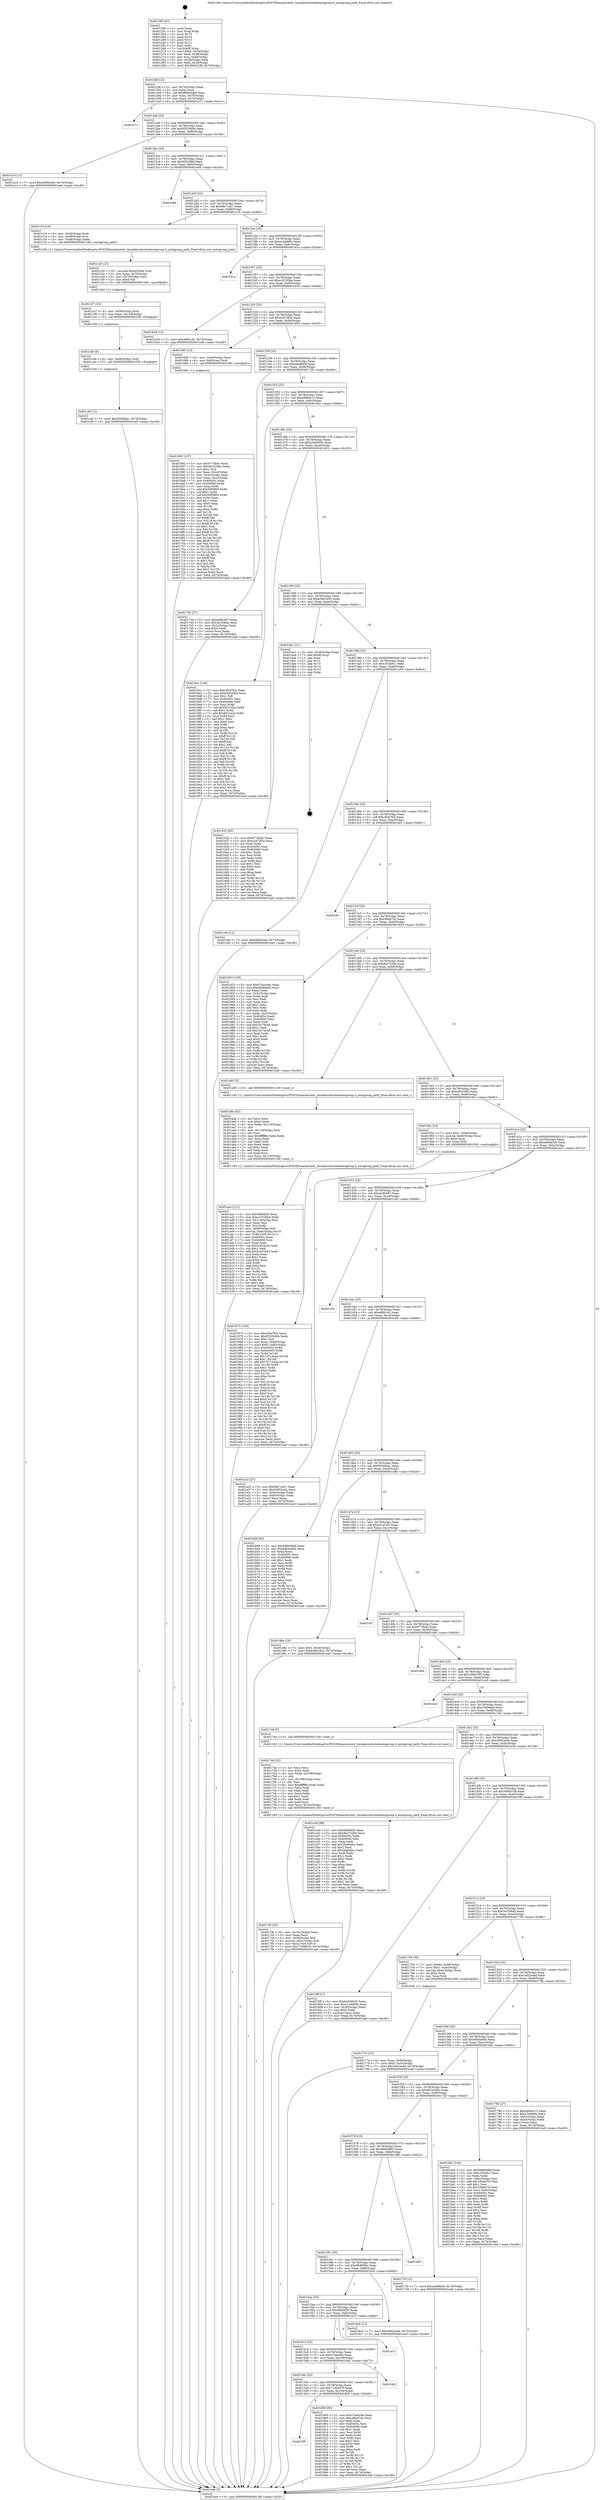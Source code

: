 digraph "0x401260" {
  label = "0x401260 (/mnt/c/Users/mathe/Desktop/tcc/POCII/binaries/extr_linuxkernelschedautogroup.h_autogroup_path_Final-ollvm.out::main(0))"
  labelloc = "t"
  node[shape=record]

  Entry [label="",width=0.3,height=0.3,shape=circle,fillcolor=black,style=filled]
  "0x40128f" [label="{
     0x40128f [23]\l
     | [instrs]\l
     &nbsp;&nbsp;0x40128f \<+3\>: mov -0x74(%rbp),%eax\l
     &nbsp;&nbsp;0x401292 \<+2\>: mov %eax,%ecx\l
     &nbsp;&nbsp;0x401294 \<+6\>: sub $0x89800db6,%ecx\l
     &nbsp;&nbsp;0x40129a \<+3\>: mov %eax,-0x78(%rbp)\l
     &nbsp;&nbsp;0x40129d \<+3\>: mov %ecx,-0x7c(%rbp)\l
     &nbsp;&nbsp;0x4012a0 \<+6\>: je 0000000000401e7c \<main+0xc1c\>\l
  }"]
  "0x401e7c" [label="{
     0x401e7c\l
  }", style=dashed]
  "0x4012a6" [label="{
     0x4012a6 [22]\l
     | [instrs]\l
     &nbsp;&nbsp;0x4012a6 \<+5\>: jmp 00000000004012ab \<main+0x4b\>\l
     &nbsp;&nbsp;0x4012ab \<+3\>: mov -0x78(%rbp),%eax\l
     &nbsp;&nbsp;0x4012ae \<+5\>: sub $0x93520d94,%eax\l
     &nbsp;&nbsp;0x4012b3 \<+3\>: mov %eax,-0x80(%rbp)\l
     &nbsp;&nbsp;0x4012b6 \<+6\>: je 0000000000401a16 \<main+0x7b6\>\l
  }"]
  Exit [label="",width=0.3,height=0.3,shape=circle,fillcolor=black,style=filled,peripheries=2]
  "0x401a16" [label="{
     0x401a16 [12]\l
     | [instrs]\l
     &nbsp;&nbsp;0x401a16 \<+7\>: movl $0xe60bb3e0,-0x74(%rbp)\l
     &nbsp;&nbsp;0x401a1d \<+5\>: jmp 0000000000401ea9 \<main+0xc49\>\l
  }"]
  "0x4012bc" [label="{
     0x4012bc [25]\l
     | [instrs]\l
     &nbsp;&nbsp;0x4012bc \<+5\>: jmp 00000000004012c1 \<main+0x61\>\l
     &nbsp;&nbsp;0x4012c1 \<+3\>: mov -0x78(%rbp),%eax\l
     &nbsp;&nbsp;0x4012c4 \<+5\>: sub $0x95fc28bf,%eax\l
     &nbsp;&nbsp;0x4012c9 \<+6\>: mov %eax,-0x84(%rbp)\l
     &nbsp;&nbsp;0x4012cf \<+6\>: je 0000000000401e9d \<main+0xc3d\>\l
  }"]
  "0x401c4f" [label="{
     0x401c4f [12]\l
     | [instrs]\l
     &nbsp;&nbsp;0x401c4f \<+7\>: movl $0xf3049bac,-0x74(%rbp)\l
     &nbsp;&nbsp;0x401c56 \<+5\>: jmp 0000000000401ea9 \<main+0xc49\>\l
  }"]
  "0x401e9d" [label="{
     0x401e9d\l
  }", style=dashed]
  "0x4012d5" [label="{
     0x4012d5 [25]\l
     | [instrs]\l
     &nbsp;&nbsp;0x4012d5 \<+5\>: jmp 00000000004012da \<main+0x7a\>\l
     &nbsp;&nbsp;0x4012da \<+3\>: mov -0x78(%rbp),%eax\l
     &nbsp;&nbsp;0x4012dd \<+5\>: sub $0x9fe71eb7,%eax\l
     &nbsp;&nbsp;0x4012e2 \<+6\>: mov %eax,-0x88(%rbp)\l
     &nbsp;&nbsp;0x4012e8 \<+6\>: je 0000000000401c10 \<main+0x9b0\>\l
  }"]
  "0x401c46" [label="{
     0x401c46 [9]\l
     | [instrs]\l
     &nbsp;&nbsp;0x401c46 \<+4\>: mov -0x68(%rbp),%rdi\l
     &nbsp;&nbsp;0x401c4a \<+5\>: call 0000000000401030 \<free@plt\>\l
     | [calls]\l
     &nbsp;&nbsp;0x401030 \{1\} (unknown)\l
  }"]
  "0x401c10" [label="{
     0x401c10 [16]\l
     | [instrs]\l
     &nbsp;&nbsp;0x401c10 \<+4\>: mov -0x58(%rbp),%rdi\l
     &nbsp;&nbsp;0x401c14 \<+4\>: mov -0x68(%rbp),%rsi\l
     &nbsp;&nbsp;0x401c18 \<+3\>: mov -0x48(%rbp),%edx\l
     &nbsp;&nbsp;0x401c1b \<+5\>: call 0000000000401240 \<autogroup_path\>\l
     | [calls]\l
     &nbsp;&nbsp;0x401240 \{1\} (/mnt/c/Users/mathe/Desktop/tcc/POCII/binaries/extr_linuxkernelschedautogroup.h_autogroup_path_Final-ollvm.out::autogroup_path)\l
  }"]
  "0x4012ee" [label="{
     0x4012ee [25]\l
     | [instrs]\l
     &nbsp;&nbsp;0x4012ee \<+5\>: jmp 00000000004012f3 \<main+0x93\>\l
     &nbsp;&nbsp;0x4012f3 \<+3\>: mov -0x78(%rbp),%eax\l
     &nbsp;&nbsp;0x4012f6 \<+5\>: sub $0xa1add69c,%eax\l
     &nbsp;&nbsp;0x4012fb \<+6\>: mov %eax,-0x8c(%rbp)\l
     &nbsp;&nbsp;0x401301 \<+6\>: je 000000000040161a \<main+0x3ba\>\l
  }"]
  "0x401c37" [label="{
     0x401c37 [15]\l
     | [instrs]\l
     &nbsp;&nbsp;0x401c37 \<+4\>: mov -0x58(%rbp),%rdi\l
     &nbsp;&nbsp;0x401c3b \<+6\>: mov %eax,-0x118(%rbp)\l
     &nbsp;&nbsp;0x401c41 \<+5\>: call 0000000000401030 \<free@plt\>\l
     | [calls]\l
     &nbsp;&nbsp;0x401030 \{1\} (unknown)\l
  }"]
  "0x40161a" [label="{
     0x40161a\l
  }", style=dashed]
  "0x401307" [label="{
     0x401307 [25]\l
     | [instrs]\l
     &nbsp;&nbsp;0x401307 \<+5\>: jmp 000000000040130c \<main+0xac\>\l
     &nbsp;&nbsp;0x40130c \<+3\>: mov -0x78(%rbp),%eax\l
     &nbsp;&nbsp;0x40130f \<+5\>: sub $0xa1d7d5be,%eax\l
     &nbsp;&nbsp;0x401314 \<+6\>: mov %eax,-0x90(%rbp)\l
     &nbsp;&nbsp;0x40131a \<+6\>: je 0000000000401b3d \<main+0x8dd\>\l
  }"]
  "0x401c20" [label="{
     0x401c20 [23]\l
     | [instrs]\l
     &nbsp;&nbsp;0x401c20 \<+10\>: movabs $0x4020b6,%rdi\l
     &nbsp;&nbsp;0x401c2a \<+3\>: mov %eax,-0x70(%rbp)\l
     &nbsp;&nbsp;0x401c2d \<+3\>: mov -0x70(%rbp),%esi\l
     &nbsp;&nbsp;0x401c30 \<+2\>: mov $0x0,%al\l
     &nbsp;&nbsp;0x401c32 \<+5\>: call 0000000000401040 \<printf@plt\>\l
     | [calls]\l
     &nbsp;&nbsp;0x401040 \{1\} (unknown)\l
  }"]
  "0x401b3d" [label="{
     0x401b3d [12]\l
     | [instrs]\l
     &nbsp;&nbsp;0x401b3d \<+7\>: movl $0xef681cfc,-0x74(%rbp)\l
     &nbsp;&nbsp;0x401b44 \<+5\>: jmp 0000000000401ea9 \<main+0xc49\>\l
  }"]
  "0x401320" [label="{
     0x401320 [25]\l
     | [instrs]\l
     &nbsp;&nbsp;0x401320 \<+5\>: jmp 0000000000401325 \<main+0xc5\>\l
     &nbsp;&nbsp;0x401325 \<+3\>: mov -0x78(%rbp),%eax\l
     &nbsp;&nbsp;0x401328 \<+5\>: sub $0xa2d73f3a,%eax\l
     &nbsp;&nbsp;0x40132d \<+6\>: mov %eax,-0x94(%rbp)\l
     &nbsp;&nbsp;0x401333 \<+6\>: je 0000000000401685 \<main+0x425\>\l
  }"]
  "0x401ace" [label="{
     0x401ace [111]\l
     | [instrs]\l
     &nbsp;&nbsp;0x401ace \<+5\>: mov $0x56fd4f20,%ecx\l
     &nbsp;&nbsp;0x401ad3 \<+5\>: mov $0xa1d7d5be,%edx\l
     &nbsp;&nbsp;0x401ad8 \<+6\>: mov -0x114(%rbp),%esi\l
     &nbsp;&nbsp;0x401ade \<+3\>: imul %eax,%esi\l
     &nbsp;&nbsp;0x401ae1 \<+3\>: mov %sil,%r8b\l
     &nbsp;&nbsp;0x401ae4 \<+4\>: mov -0x68(%rbp),%r9\l
     &nbsp;&nbsp;0x401ae8 \<+4\>: movslq -0x6c(%rbp),%r10\l
     &nbsp;&nbsp;0x401aec \<+4\>: mov %r8b,(%r9,%r10,1)\l
     &nbsp;&nbsp;0x401af0 \<+7\>: mov 0x40405c,%eax\l
     &nbsp;&nbsp;0x401af7 \<+7\>: mov 0x404060,%esi\l
     &nbsp;&nbsp;0x401afe \<+2\>: mov %eax,%edi\l
     &nbsp;&nbsp;0x401b00 \<+6\>: sub $0x5c453e54,%edi\l
     &nbsp;&nbsp;0x401b06 \<+3\>: sub $0x1,%edi\l
     &nbsp;&nbsp;0x401b09 \<+6\>: add $0x5c453e54,%edi\l
     &nbsp;&nbsp;0x401b0f \<+3\>: imul %edi,%eax\l
     &nbsp;&nbsp;0x401b12 \<+3\>: and $0x1,%eax\l
     &nbsp;&nbsp;0x401b15 \<+3\>: cmp $0x0,%eax\l
     &nbsp;&nbsp;0x401b18 \<+4\>: sete %r8b\l
     &nbsp;&nbsp;0x401b1c \<+3\>: cmp $0xa,%esi\l
     &nbsp;&nbsp;0x401b1f \<+4\>: setl %r11b\l
     &nbsp;&nbsp;0x401b23 \<+3\>: mov %r8b,%bl\l
     &nbsp;&nbsp;0x401b26 \<+3\>: and %r11b,%bl\l
     &nbsp;&nbsp;0x401b29 \<+3\>: xor %r11b,%r8b\l
     &nbsp;&nbsp;0x401b2c \<+3\>: or %r8b,%bl\l
     &nbsp;&nbsp;0x401b2f \<+3\>: test $0x1,%bl\l
     &nbsp;&nbsp;0x401b32 \<+3\>: cmovne %edx,%ecx\l
     &nbsp;&nbsp;0x401b35 \<+3\>: mov %ecx,-0x74(%rbp)\l
     &nbsp;&nbsp;0x401b38 \<+5\>: jmp 0000000000401ea9 \<main+0xc49\>\l
  }"]
  "0x401685" [label="{
     0x401685 [13]\l
     | [instrs]\l
     &nbsp;&nbsp;0x401685 \<+4\>: mov -0x40(%rbp),%rax\l
     &nbsp;&nbsp;0x401689 \<+4\>: mov 0x8(%rax),%rdi\l
     &nbsp;&nbsp;0x40168d \<+5\>: call 0000000000401060 \<atoi@plt\>\l
     | [calls]\l
     &nbsp;&nbsp;0x401060 \{1\} (unknown)\l
  }"]
  "0x401339" [label="{
     0x401339 [25]\l
     | [instrs]\l
     &nbsp;&nbsp;0x401339 \<+5\>: jmp 000000000040133e \<main+0xde\>\l
     &nbsp;&nbsp;0x40133e \<+3\>: mov -0x78(%rbp),%eax\l
     &nbsp;&nbsp;0x401341 \<+5\>: sub $0xa4e96b0f,%eax\l
     &nbsp;&nbsp;0x401346 \<+6\>: mov %eax,-0x98(%rbp)\l
     &nbsp;&nbsp;0x40134c \<+6\>: je 000000000040173b \<main+0x4db\>\l
  }"]
  "0x401a9a" [label="{
     0x401a9a [52]\l
     | [instrs]\l
     &nbsp;&nbsp;0x401a9a \<+2\>: xor %ecx,%ecx\l
     &nbsp;&nbsp;0x401a9c \<+5\>: mov $0x2,%edx\l
     &nbsp;&nbsp;0x401aa1 \<+6\>: mov %edx,-0x110(%rbp)\l
     &nbsp;&nbsp;0x401aa7 \<+1\>: cltd\l
     &nbsp;&nbsp;0x401aa8 \<+6\>: mov -0x110(%rbp),%esi\l
     &nbsp;&nbsp;0x401aae \<+2\>: idiv %esi\l
     &nbsp;&nbsp;0x401ab0 \<+6\>: imul $0xfffffffe,%edx,%edx\l
     &nbsp;&nbsp;0x401ab6 \<+2\>: mov %ecx,%edi\l
     &nbsp;&nbsp;0x401ab8 \<+2\>: sub %edx,%edi\l
     &nbsp;&nbsp;0x401aba \<+2\>: mov %ecx,%edx\l
     &nbsp;&nbsp;0x401abc \<+3\>: sub $0x1,%edx\l
     &nbsp;&nbsp;0x401abf \<+2\>: add %edx,%edi\l
     &nbsp;&nbsp;0x401ac1 \<+2\>: sub %edi,%ecx\l
     &nbsp;&nbsp;0x401ac3 \<+6\>: mov %ecx,-0x114(%rbp)\l
     &nbsp;&nbsp;0x401ac9 \<+5\>: call 0000000000401160 \<next_i\>\l
     | [calls]\l
     &nbsp;&nbsp;0x401160 \{1\} (/mnt/c/Users/mathe/Desktop/tcc/POCII/binaries/extr_linuxkernelschedautogroup.h_autogroup_path_Final-ollvm.out::next_i)\l
  }"]
  "0x40173b" [label="{
     0x40173b [27]\l
     | [instrs]\l
     &nbsp;&nbsp;0x40173b \<+5\>: mov $0xebdfc687,%eax\l
     &nbsp;&nbsp;0x401740 \<+5\>: mov $0x3e1f38ab,%ecx\l
     &nbsp;&nbsp;0x401745 \<+3\>: mov -0x2c(%rbp),%edx\l
     &nbsp;&nbsp;0x401748 \<+3\>: cmp $0x0,%edx\l
     &nbsp;&nbsp;0x40174b \<+3\>: cmove %ecx,%eax\l
     &nbsp;&nbsp;0x40174e \<+3\>: mov %eax,-0x74(%rbp)\l
     &nbsp;&nbsp;0x401751 \<+5\>: jmp 0000000000401ea9 \<main+0xc49\>\l
  }"]
  "0x401352" [label="{
     0x401352 [25]\l
     | [instrs]\l
     &nbsp;&nbsp;0x401352 \<+5\>: jmp 0000000000401357 \<main+0xf7\>\l
     &nbsp;&nbsp;0x401357 \<+3\>: mov -0x78(%rbp),%eax\l
     &nbsp;&nbsp;0x40135a \<+5\>: sub $0xad9bdc13,%eax\l
     &nbsp;&nbsp;0x40135f \<+6\>: mov %eax,-0x9c(%rbp)\l
     &nbsp;&nbsp;0x401365 \<+6\>: je 00000000004018cc \<main+0x66c\>\l
  }"]
  "0x401973" [label="{
     0x401973 [163]\l
     | [instrs]\l
     &nbsp;&nbsp;0x401973 \<+5\>: mov $0xc85e7fc4,%ecx\l
     &nbsp;&nbsp;0x401978 \<+5\>: mov $0x93520d94,%edx\l
     &nbsp;&nbsp;0x40197d \<+3\>: mov $0x1,%sil\l
     &nbsp;&nbsp;0x401980 \<+4\>: mov %rax,-0x68(%rbp)\l
     &nbsp;&nbsp;0x401984 \<+7\>: movl $0x0,-0x6c(%rbp)\l
     &nbsp;&nbsp;0x40198b \<+8\>: mov 0x40405c,%r8d\l
     &nbsp;&nbsp;0x401993 \<+8\>: mov 0x404060,%r9d\l
     &nbsp;&nbsp;0x40199b \<+3\>: mov %r8d,%r10d\l
     &nbsp;&nbsp;0x40199e \<+7\>: sub $0x7d714a4a,%r10d\l
     &nbsp;&nbsp;0x4019a5 \<+4\>: sub $0x1,%r10d\l
     &nbsp;&nbsp;0x4019a9 \<+7\>: add $0x7d714a4a,%r10d\l
     &nbsp;&nbsp;0x4019b0 \<+4\>: imul %r10d,%r8d\l
     &nbsp;&nbsp;0x4019b4 \<+4\>: and $0x1,%r8d\l
     &nbsp;&nbsp;0x4019b8 \<+4\>: cmp $0x0,%r8d\l
     &nbsp;&nbsp;0x4019bc \<+4\>: sete %r11b\l
     &nbsp;&nbsp;0x4019c0 \<+4\>: cmp $0xa,%r9d\l
     &nbsp;&nbsp;0x4019c4 \<+3\>: setl %bl\l
     &nbsp;&nbsp;0x4019c7 \<+3\>: mov %r11b,%r14b\l
     &nbsp;&nbsp;0x4019ca \<+4\>: xor $0xff,%r14b\l
     &nbsp;&nbsp;0x4019ce \<+3\>: mov %bl,%r15b\l
     &nbsp;&nbsp;0x4019d1 \<+4\>: xor $0xff,%r15b\l
     &nbsp;&nbsp;0x4019d5 \<+4\>: xor $0x0,%sil\l
     &nbsp;&nbsp;0x4019d9 \<+3\>: mov %r14b,%r12b\l
     &nbsp;&nbsp;0x4019dc \<+4\>: and $0x0,%r12b\l
     &nbsp;&nbsp;0x4019e0 \<+3\>: and %sil,%r11b\l
     &nbsp;&nbsp;0x4019e3 \<+3\>: mov %r15b,%r13b\l
     &nbsp;&nbsp;0x4019e6 \<+4\>: and $0x0,%r13b\l
     &nbsp;&nbsp;0x4019ea \<+3\>: and %sil,%bl\l
     &nbsp;&nbsp;0x4019ed \<+3\>: or %r11b,%r12b\l
     &nbsp;&nbsp;0x4019f0 \<+3\>: or %bl,%r13b\l
     &nbsp;&nbsp;0x4019f3 \<+3\>: xor %r13b,%r12b\l
     &nbsp;&nbsp;0x4019f6 \<+3\>: or %r15b,%r14b\l
     &nbsp;&nbsp;0x4019f9 \<+4\>: xor $0xff,%r14b\l
     &nbsp;&nbsp;0x4019fd \<+4\>: or $0x0,%sil\l
     &nbsp;&nbsp;0x401a01 \<+3\>: and %sil,%r14b\l
     &nbsp;&nbsp;0x401a04 \<+3\>: or %r14b,%r12b\l
     &nbsp;&nbsp;0x401a07 \<+4\>: test $0x1,%r12b\l
     &nbsp;&nbsp;0x401a0b \<+3\>: cmovne %edx,%ecx\l
     &nbsp;&nbsp;0x401a0e \<+3\>: mov %ecx,-0x74(%rbp)\l
     &nbsp;&nbsp;0x401a11 \<+5\>: jmp 0000000000401ea9 \<main+0xc49\>\l
  }"]
  "0x4018cc" [label="{
     0x4018cc [144]\l
     | [instrs]\l
     &nbsp;&nbsp;0x4018cc \<+5\>: mov $0xc85e7fc4,%eax\l
     &nbsp;&nbsp;0x4018d1 \<+5\>: mov $0xe401f3b0,%ecx\l
     &nbsp;&nbsp;0x4018d6 \<+2\>: mov $0x1,%dl\l
     &nbsp;&nbsp;0x4018d8 \<+7\>: mov 0x40405c,%esi\l
     &nbsp;&nbsp;0x4018df \<+7\>: mov 0x404060,%edi\l
     &nbsp;&nbsp;0x4018e6 \<+3\>: mov %esi,%r8d\l
     &nbsp;&nbsp;0x4018e9 \<+7\>: sub $0x9521d2a,%r8d\l
     &nbsp;&nbsp;0x4018f0 \<+4\>: sub $0x1,%r8d\l
     &nbsp;&nbsp;0x4018f4 \<+7\>: add $0x9521d2a,%r8d\l
     &nbsp;&nbsp;0x4018fb \<+4\>: imul %r8d,%esi\l
     &nbsp;&nbsp;0x4018ff \<+3\>: and $0x1,%esi\l
     &nbsp;&nbsp;0x401902 \<+3\>: cmp $0x0,%esi\l
     &nbsp;&nbsp;0x401905 \<+4\>: sete %r9b\l
     &nbsp;&nbsp;0x401909 \<+3\>: cmp $0xa,%edi\l
     &nbsp;&nbsp;0x40190c \<+4\>: setl %r10b\l
     &nbsp;&nbsp;0x401910 \<+3\>: mov %r9b,%r11b\l
     &nbsp;&nbsp;0x401913 \<+4\>: xor $0xff,%r11b\l
     &nbsp;&nbsp;0x401917 \<+3\>: mov %r10b,%bl\l
     &nbsp;&nbsp;0x40191a \<+3\>: xor $0xff,%bl\l
     &nbsp;&nbsp;0x40191d \<+3\>: xor $0x1,%dl\l
     &nbsp;&nbsp;0x401920 \<+3\>: mov %r11b,%r14b\l
     &nbsp;&nbsp;0x401923 \<+4\>: and $0xff,%r14b\l
     &nbsp;&nbsp;0x401927 \<+3\>: and %dl,%r9b\l
     &nbsp;&nbsp;0x40192a \<+3\>: mov %bl,%r15b\l
     &nbsp;&nbsp;0x40192d \<+4\>: and $0xff,%r15b\l
     &nbsp;&nbsp;0x401931 \<+3\>: and %dl,%r10b\l
     &nbsp;&nbsp;0x401934 \<+3\>: or %r9b,%r14b\l
     &nbsp;&nbsp;0x401937 \<+3\>: or %r10b,%r15b\l
     &nbsp;&nbsp;0x40193a \<+3\>: xor %r15b,%r14b\l
     &nbsp;&nbsp;0x40193d \<+3\>: or %bl,%r11b\l
     &nbsp;&nbsp;0x401940 \<+4\>: xor $0xff,%r11b\l
     &nbsp;&nbsp;0x401944 \<+3\>: or $0x1,%dl\l
     &nbsp;&nbsp;0x401947 \<+3\>: and %dl,%r11b\l
     &nbsp;&nbsp;0x40194a \<+3\>: or %r11b,%r14b\l
     &nbsp;&nbsp;0x40194d \<+4\>: test $0x1,%r14b\l
     &nbsp;&nbsp;0x401951 \<+3\>: cmovne %ecx,%eax\l
     &nbsp;&nbsp;0x401954 \<+3\>: mov %eax,-0x74(%rbp)\l
     &nbsp;&nbsp;0x401957 \<+5\>: jmp 0000000000401ea9 \<main+0xc49\>\l
  }"]
  "0x40136b" [label="{
     0x40136b [25]\l
     | [instrs]\l
     &nbsp;&nbsp;0x40136b \<+5\>: jmp 0000000000401370 \<main+0x110\>\l
     &nbsp;&nbsp;0x401370 \<+3\>: mov -0x78(%rbp),%eax\l
     &nbsp;&nbsp;0x401373 \<+5\>: sub $0xb2dd0030,%eax\l
     &nbsp;&nbsp;0x401378 \<+6\>: mov %eax,-0xa0(%rbp)\l
     &nbsp;&nbsp;0x40137e \<+6\>: je 0000000000401632 \<main+0x3d2\>\l
  }"]
  "0x4015f5" [label="{
     0x4015f5\l
  }", style=dashed]
  "0x401632" [label="{
     0x401632 [83]\l
     | [instrs]\l
     &nbsp;&nbsp;0x401632 \<+5\>: mov $0x977db4c,%eax\l
     &nbsp;&nbsp;0x401637 \<+5\>: mov $0xa2d73f3a,%ecx\l
     &nbsp;&nbsp;0x40163c \<+2\>: xor %edx,%edx\l
     &nbsp;&nbsp;0x40163e \<+7\>: mov 0x40405c,%esi\l
     &nbsp;&nbsp;0x401645 \<+7\>: mov 0x404060,%edi\l
     &nbsp;&nbsp;0x40164c \<+3\>: sub $0x1,%edx\l
     &nbsp;&nbsp;0x40164f \<+3\>: mov %esi,%r8d\l
     &nbsp;&nbsp;0x401652 \<+3\>: add %edx,%r8d\l
     &nbsp;&nbsp;0x401655 \<+4\>: imul %r8d,%esi\l
     &nbsp;&nbsp;0x401659 \<+3\>: and $0x1,%esi\l
     &nbsp;&nbsp;0x40165c \<+3\>: cmp $0x0,%esi\l
     &nbsp;&nbsp;0x40165f \<+4\>: sete %r9b\l
     &nbsp;&nbsp;0x401663 \<+3\>: cmp $0xa,%edi\l
     &nbsp;&nbsp;0x401666 \<+4\>: setl %r10b\l
     &nbsp;&nbsp;0x40166a \<+3\>: mov %r9b,%r11b\l
     &nbsp;&nbsp;0x40166d \<+3\>: and %r10b,%r11b\l
     &nbsp;&nbsp;0x401670 \<+3\>: xor %r10b,%r9b\l
     &nbsp;&nbsp;0x401673 \<+3\>: or %r9b,%r11b\l
     &nbsp;&nbsp;0x401676 \<+4\>: test $0x1,%r11b\l
     &nbsp;&nbsp;0x40167a \<+3\>: cmovne %ecx,%eax\l
     &nbsp;&nbsp;0x40167d \<+3\>: mov %eax,-0x74(%rbp)\l
     &nbsp;&nbsp;0x401680 \<+5\>: jmp 0000000000401ea9 \<main+0xc49\>\l
  }"]
  "0x401384" [label="{
     0x401384 [25]\l
     | [instrs]\l
     &nbsp;&nbsp;0x401384 \<+5\>: jmp 0000000000401389 \<main+0x129\>\l
     &nbsp;&nbsp;0x401389 \<+3\>: mov -0x78(%rbp),%eax\l
     &nbsp;&nbsp;0x40138c \<+5\>: sub $0xb3662403,%eax\l
     &nbsp;&nbsp;0x401391 \<+6\>: mov %eax,-0xa4(%rbp)\l
     &nbsp;&nbsp;0x401397 \<+6\>: je 0000000000401da1 \<main+0xb41\>\l
  }"]
  "0x401800" [label="{
     0x401800 [83]\l
     | [instrs]\l
     &nbsp;&nbsp;0x401800 \<+5\>: mov $0x57aa0c6e,%eax\l
     &nbsp;&nbsp;0x401805 \<+5\>: mov $0xcf8ed7dc,%ecx\l
     &nbsp;&nbsp;0x40180a \<+2\>: xor %edx,%edx\l
     &nbsp;&nbsp;0x40180c \<+7\>: mov 0x40405c,%esi\l
     &nbsp;&nbsp;0x401813 \<+7\>: mov 0x404060,%edi\l
     &nbsp;&nbsp;0x40181a \<+3\>: sub $0x1,%edx\l
     &nbsp;&nbsp;0x40181d \<+3\>: mov %esi,%r8d\l
     &nbsp;&nbsp;0x401820 \<+3\>: add %edx,%r8d\l
     &nbsp;&nbsp;0x401823 \<+4\>: imul %r8d,%esi\l
     &nbsp;&nbsp;0x401827 \<+3\>: and $0x1,%esi\l
     &nbsp;&nbsp;0x40182a \<+3\>: cmp $0x0,%esi\l
     &nbsp;&nbsp;0x40182d \<+4\>: sete %r9b\l
     &nbsp;&nbsp;0x401831 \<+3\>: cmp $0xa,%edi\l
     &nbsp;&nbsp;0x401834 \<+4\>: setl %r10b\l
     &nbsp;&nbsp;0x401838 \<+3\>: mov %r9b,%r11b\l
     &nbsp;&nbsp;0x40183b \<+3\>: and %r10b,%r11b\l
     &nbsp;&nbsp;0x40183e \<+3\>: xor %r10b,%r9b\l
     &nbsp;&nbsp;0x401841 \<+3\>: or %r9b,%r11b\l
     &nbsp;&nbsp;0x401844 \<+4\>: test $0x1,%r11b\l
     &nbsp;&nbsp;0x401848 \<+3\>: cmovne %ecx,%eax\l
     &nbsp;&nbsp;0x40184b \<+3\>: mov %eax,-0x74(%rbp)\l
     &nbsp;&nbsp;0x40184e \<+5\>: jmp 0000000000401ea9 \<main+0xc49\>\l
  }"]
  "0x401da1" [label="{
     0x401da1 [21]\l
     | [instrs]\l
     &nbsp;&nbsp;0x401da1 \<+3\>: mov -0x34(%rbp),%eax\l
     &nbsp;&nbsp;0x401da4 \<+7\>: add $0xf8,%rsp\l
     &nbsp;&nbsp;0x401dab \<+1\>: pop %rbx\l
     &nbsp;&nbsp;0x401dac \<+2\>: pop %r12\l
     &nbsp;&nbsp;0x401dae \<+2\>: pop %r13\l
     &nbsp;&nbsp;0x401db0 \<+2\>: pop %r14\l
     &nbsp;&nbsp;0x401db2 \<+2\>: pop %r15\l
     &nbsp;&nbsp;0x401db4 \<+1\>: pop %rbp\l
     &nbsp;&nbsp;0x401db5 \<+1\>: ret\l
  }"]
  "0x40139d" [label="{
     0x40139d [25]\l
     | [instrs]\l
     &nbsp;&nbsp;0x40139d \<+5\>: jmp 00000000004013a2 \<main+0x142\>\l
     &nbsp;&nbsp;0x4013a2 \<+3\>: mov -0x78(%rbp),%eax\l
     &nbsp;&nbsp;0x4013a5 \<+5\>: sub $0xc252bfc1,%eax\l
     &nbsp;&nbsp;0x4013aa \<+6\>: mov %eax,-0xa8(%rbp)\l
     &nbsp;&nbsp;0x4013b0 \<+6\>: je 0000000000401c04 \<main+0x9a4\>\l
  }"]
  "0x4015dc" [label="{
     0x4015dc [25]\l
     | [instrs]\l
     &nbsp;&nbsp;0x4015dc \<+5\>: jmp 00000000004015e1 \<main+0x381\>\l
     &nbsp;&nbsp;0x4015e1 \<+3\>: mov -0x78(%rbp),%eax\l
     &nbsp;&nbsp;0x4015e4 \<+5\>: sub $0x71306d76,%eax\l
     &nbsp;&nbsp;0x4015e9 \<+6\>: mov %eax,-0x104(%rbp)\l
     &nbsp;&nbsp;0x4015ef \<+6\>: je 0000000000401800 \<main+0x5a0\>\l
  }"]
  "0x401c04" [label="{
     0x401c04 [12]\l
     | [instrs]\l
     &nbsp;&nbsp;0x401c04 \<+7\>: movl $0xe60bb3e0,-0x74(%rbp)\l
     &nbsp;&nbsp;0x401c0b \<+5\>: jmp 0000000000401ea9 \<main+0xc49\>\l
  }"]
  "0x4013b6" [label="{
     0x4013b6 [25]\l
     | [instrs]\l
     &nbsp;&nbsp;0x4013b6 \<+5\>: jmp 00000000004013bb \<main+0x15b\>\l
     &nbsp;&nbsp;0x4013bb \<+3\>: mov -0x78(%rbp),%eax\l
     &nbsp;&nbsp;0x4013be \<+5\>: sub $0xc85e7fc4,%eax\l
     &nbsp;&nbsp;0x4013c3 \<+6\>: mov %eax,-0xac(%rbp)\l
     &nbsp;&nbsp;0x4013c9 \<+6\>: je 0000000000401df1 \<main+0xb91\>\l
  }"]
  "0x401dd2" [label="{
     0x401dd2\l
  }", style=dashed]
  "0x401df1" [label="{
     0x401df1\l
  }", style=dashed]
  "0x4013cf" [label="{
     0x4013cf [25]\l
     | [instrs]\l
     &nbsp;&nbsp;0x4013cf \<+5\>: jmp 00000000004013d4 \<main+0x174\>\l
     &nbsp;&nbsp;0x4013d4 \<+3\>: mov -0x78(%rbp),%eax\l
     &nbsp;&nbsp;0x4013d7 \<+5\>: sub $0xcf8ed7dc,%eax\l
     &nbsp;&nbsp;0x4013dc \<+6\>: mov %eax,-0xb0(%rbp)\l
     &nbsp;&nbsp;0x4013e2 \<+6\>: je 0000000000401853 \<main+0x5f3\>\l
  }"]
  "0x4015c3" [label="{
     0x4015c3 [25]\l
     | [instrs]\l
     &nbsp;&nbsp;0x4015c3 \<+5\>: jmp 00000000004015c8 \<main+0x368\>\l
     &nbsp;&nbsp;0x4015c8 \<+3\>: mov -0x78(%rbp),%eax\l
     &nbsp;&nbsp;0x4015cb \<+5\>: sub $0x57aa0c6e,%eax\l
     &nbsp;&nbsp;0x4015d0 \<+6\>: mov %eax,-0x100(%rbp)\l
     &nbsp;&nbsp;0x4015d6 \<+6\>: je 0000000000401dd2 \<main+0xb72\>\l
  }"]
  "0x401853" [label="{
     0x401853 [109]\l
     | [instrs]\l
     &nbsp;&nbsp;0x401853 \<+5\>: mov $0x57aa0c6e,%eax\l
     &nbsp;&nbsp;0x401858 \<+5\>: mov $0x4fb88d5e,%ecx\l
     &nbsp;&nbsp;0x40185d \<+2\>: xor %edx,%edx\l
     &nbsp;&nbsp;0x40185f \<+3\>: mov -0x5c(%rbp),%esi\l
     &nbsp;&nbsp;0x401862 \<+2\>: mov %edx,%edi\l
     &nbsp;&nbsp;0x401864 \<+2\>: sub %esi,%edi\l
     &nbsp;&nbsp;0x401866 \<+2\>: mov %edx,%esi\l
     &nbsp;&nbsp;0x401868 \<+3\>: sub $0x1,%esi\l
     &nbsp;&nbsp;0x40186b \<+2\>: add %esi,%edi\l
     &nbsp;&nbsp;0x40186d \<+2\>: sub %edi,%edx\l
     &nbsp;&nbsp;0x40186f \<+3\>: mov %edx,-0x5c(%rbp)\l
     &nbsp;&nbsp;0x401872 \<+7\>: mov 0x40405c,%edx\l
     &nbsp;&nbsp;0x401879 \<+7\>: mov 0x404060,%esi\l
     &nbsp;&nbsp;0x401880 \<+2\>: mov %edx,%edi\l
     &nbsp;&nbsp;0x401882 \<+6\>: add $0x10c76c48,%edi\l
     &nbsp;&nbsp;0x401888 \<+3\>: sub $0x1,%edi\l
     &nbsp;&nbsp;0x40188b \<+6\>: sub $0x10c76c48,%edi\l
     &nbsp;&nbsp;0x401891 \<+3\>: imul %edi,%edx\l
     &nbsp;&nbsp;0x401894 \<+3\>: and $0x1,%edx\l
     &nbsp;&nbsp;0x401897 \<+3\>: cmp $0x0,%edx\l
     &nbsp;&nbsp;0x40189a \<+4\>: sete %r8b\l
     &nbsp;&nbsp;0x40189e \<+3\>: cmp $0xa,%esi\l
     &nbsp;&nbsp;0x4018a1 \<+4\>: setl %r9b\l
     &nbsp;&nbsp;0x4018a5 \<+3\>: mov %r8b,%r10b\l
     &nbsp;&nbsp;0x4018a8 \<+3\>: and %r9b,%r10b\l
     &nbsp;&nbsp;0x4018ab \<+3\>: xor %r9b,%r8b\l
     &nbsp;&nbsp;0x4018ae \<+3\>: or %r8b,%r10b\l
     &nbsp;&nbsp;0x4018b1 \<+4\>: test $0x1,%r10b\l
     &nbsp;&nbsp;0x4018b5 \<+3\>: cmovne %ecx,%eax\l
     &nbsp;&nbsp;0x4018b8 \<+3\>: mov %eax,-0x74(%rbp)\l
     &nbsp;&nbsp;0x4018bb \<+5\>: jmp 0000000000401ea9 \<main+0xc49\>\l
  }"]
  "0x4013e8" [label="{
     0x4013e8 [25]\l
     | [instrs]\l
     &nbsp;&nbsp;0x4013e8 \<+5\>: jmp 00000000004013ed \<main+0x18d\>\l
     &nbsp;&nbsp;0x4013ed \<+3\>: mov -0x78(%rbp),%eax\l
     &nbsp;&nbsp;0x4013f0 \<+5\>: sub $0xdbe752b6,%eax\l
     &nbsp;&nbsp;0x4013f5 \<+6\>: mov %eax,-0xb4(%rbp)\l
     &nbsp;&nbsp;0x4013fb \<+6\>: je 0000000000401a95 \<main+0x835\>\l
  }"]
  "0x401e1f" [label="{
     0x401e1f\l
  }", style=dashed]
  "0x401a95" [label="{
     0x401a95 [5]\l
     | [instrs]\l
     &nbsp;&nbsp;0x401a95 \<+5\>: call 0000000000401160 \<next_i\>\l
     | [calls]\l
     &nbsp;&nbsp;0x401160 \{1\} (/mnt/c/Users/mathe/Desktop/tcc/POCII/binaries/extr_linuxkernelschedautogroup.h_autogroup_path_Final-ollvm.out::next_i)\l
  }"]
  "0x401401" [label="{
     0x401401 [25]\l
     | [instrs]\l
     &nbsp;&nbsp;0x401401 \<+5\>: jmp 0000000000401406 \<main+0x1a6\>\l
     &nbsp;&nbsp;0x401406 \<+3\>: mov -0x78(%rbp),%eax\l
     &nbsp;&nbsp;0x401409 \<+5\>: sub $0xe401f3b0,%eax\l
     &nbsp;&nbsp;0x40140e \<+6\>: mov %eax,-0xb8(%rbp)\l
     &nbsp;&nbsp;0x401414 \<+6\>: je 000000000040195c \<main+0x6fc\>\l
  }"]
  "0x4015aa" [label="{
     0x4015aa [25]\l
     | [instrs]\l
     &nbsp;&nbsp;0x4015aa \<+5\>: jmp 00000000004015af \<main+0x34f\>\l
     &nbsp;&nbsp;0x4015af \<+3\>: mov -0x78(%rbp),%eax\l
     &nbsp;&nbsp;0x4015b2 \<+5\>: sub $0x56fd4f20,%eax\l
     &nbsp;&nbsp;0x4015b7 \<+6\>: mov %eax,-0xfc(%rbp)\l
     &nbsp;&nbsp;0x4015bd \<+6\>: je 0000000000401e1f \<main+0xbbf\>\l
  }"]
  "0x40195c" [label="{
     0x40195c [23]\l
     | [instrs]\l
     &nbsp;&nbsp;0x40195c \<+7\>: movl $0x1,-0x60(%rbp)\l
     &nbsp;&nbsp;0x401963 \<+4\>: movslq -0x60(%rbp),%rax\l
     &nbsp;&nbsp;0x401967 \<+4\>: shl $0x0,%rax\l
     &nbsp;&nbsp;0x40196b \<+3\>: mov %rax,%rdi\l
     &nbsp;&nbsp;0x40196e \<+5\>: call 0000000000401050 \<malloc@plt\>\l
     | [calls]\l
     &nbsp;&nbsp;0x401050 \{1\} (unknown)\l
  }"]
  "0x40141a" [label="{
     0x40141a [25]\l
     | [instrs]\l
     &nbsp;&nbsp;0x40141a \<+5\>: jmp 000000000040141f \<main+0x1bf\>\l
     &nbsp;&nbsp;0x40141f \<+3\>: mov -0x78(%rbp),%eax\l
     &nbsp;&nbsp;0x401422 \<+5\>: sub $0xe60bb3e0,%eax\l
     &nbsp;&nbsp;0x401427 \<+6\>: mov %eax,-0xbc(%rbp)\l
     &nbsp;&nbsp;0x40142d \<+6\>: je 0000000000401a22 \<main+0x7c2\>\l
  }"]
  "0x4018c0" [label="{
     0x4018c0 [12]\l
     | [instrs]\l
     &nbsp;&nbsp;0x4018c0 \<+7\>: movl $0x3e92ae4d,-0x74(%rbp)\l
     &nbsp;&nbsp;0x4018c7 \<+5\>: jmp 0000000000401ea9 \<main+0xc49\>\l
  }"]
  "0x401a22" [label="{
     0x401a22 [27]\l
     | [instrs]\l
     &nbsp;&nbsp;0x401a22 \<+5\>: mov $0x9fe71eb7,%eax\l
     &nbsp;&nbsp;0x401a27 \<+5\>: mov $0x30952dc4,%ecx\l
     &nbsp;&nbsp;0x401a2c \<+3\>: mov -0x6c(%rbp),%edx\l
     &nbsp;&nbsp;0x401a2f \<+3\>: cmp -0x60(%rbp),%edx\l
     &nbsp;&nbsp;0x401a32 \<+3\>: cmovl %ecx,%eax\l
     &nbsp;&nbsp;0x401a35 \<+3\>: mov %eax,-0x74(%rbp)\l
     &nbsp;&nbsp;0x401a38 \<+5\>: jmp 0000000000401ea9 \<main+0xc49\>\l
  }"]
  "0x401433" [label="{
     0x401433 [25]\l
     | [instrs]\l
     &nbsp;&nbsp;0x401433 \<+5\>: jmp 0000000000401438 \<main+0x1d8\>\l
     &nbsp;&nbsp;0x401438 \<+3\>: mov -0x78(%rbp),%eax\l
     &nbsp;&nbsp;0x40143b \<+5\>: sub $0xebdfc687,%eax\l
     &nbsp;&nbsp;0x401440 \<+6\>: mov %eax,-0xc0(%rbp)\l
     &nbsp;&nbsp;0x401446 \<+6\>: je 0000000000401c5b \<main+0x9fb\>\l
  }"]
  "0x401591" [label="{
     0x401591 [25]\l
     | [instrs]\l
     &nbsp;&nbsp;0x401591 \<+5\>: jmp 0000000000401596 \<main+0x336\>\l
     &nbsp;&nbsp;0x401596 \<+3\>: mov -0x78(%rbp),%eax\l
     &nbsp;&nbsp;0x401599 \<+5\>: sub $0x4fb88d5e,%eax\l
     &nbsp;&nbsp;0x40159e \<+6\>: mov %eax,-0xf8(%rbp)\l
     &nbsp;&nbsp;0x4015a4 \<+6\>: je 00000000004018c0 \<main+0x660\>\l
  }"]
  "0x401c5b" [label="{
     0x401c5b\l
  }", style=dashed]
  "0x40144c" [label="{
     0x40144c [25]\l
     | [instrs]\l
     &nbsp;&nbsp;0x40144c \<+5\>: jmp 0000000000401451 \<main+0x1f1\>\l
     &nbsp;&nbsp;0x401451 \<+3\>: mov -0x78(%rbp),%eax\l
     &nbsp;&nbsp;0x401454 \<+5\>: sub $0xef681cfc,%eax\l
     &nbsp;&nbsp;0x401459 \<+6\>: mov %eax,-0xc4(%rbp)\l
     &nbsp;&nbsp;0x40145f \<+6\>: je 0000000000401b49 \<main+0x8e9\>\l
  }"]
  "0x401d82" [label="{
     0x401d82\l
  }", style=dashed]
  "0x401b49" [label="{
     0x401b49 [83]\l
     | [instrs]\l
     &nbsp;&nbsp;0x401b49 \<+5\>: mov $0x89800db6,%eax\l
     &nbsp;&nbsp;0x401b4e \<+5\>: mov $0x40bbad04,%ecx\l
     &nbsp;&nbsp;0x401b53 \<+2\>: xor %edx,%edx\l
     &nbsp;&nbsp;0x401b55 \<+7\>: mov 0x40405c,%esi\l
     &nbsp;&nbsp;0x401b5c \<+7\>: mov 0x404060,%edi\l
     &nbsp;&nbsp;0x401b63 \<+3\>: sub $0x1,%edx\l
     &nbsp;&nbsp;0x401b66 \<+3\>: mov %esi,%r8d\l
     &nbsp;&nbsp;0x401b69 \<+3\>: add %edx,%r8d\l
     &nbsp;&nbsp;0x401b6c \<+4\>: imul %r8d,%esi\l
     &nbsp;&nbsp;0x401b70 \<+3\>: and $0x1,%esi\l
     &nbsp;&nbsp;0x401b73 \<+3\>: cmp $0x0,%esi\l
     &nbsp;&nbsp;0x401b76 \<+4\>: sete %r9b\l
     &nbsp;&nbsp;0x401b7a \<+3\>: cmp $0xa,%edi\l
     &nbsp;&nbsp;0x401b7d \<+4\>: setl %r10b\l
     &nbsp;&nbsp;0x401b81 \<+3\>: mov %r9b,%r11b\l
     &nbsp;&nbsp;0x401b84 \<+3\>: and %r10b,%r11b\l
     &nbsp;&nbsp;0x401b87 \<+3\>: xor %r10b,%r9b\l
     &nbsp;&nbsp;0x401b8a \<+3\>: or %r9b,%r11b\l
     &nbsp;&nbsp;0x401b8d \<+4\>: test $0x1,%r11b\l
     &nbsp;&nbsp;0x401b91 \<+3\>: cmovne %ecx,%eax\l
     &nbsp;&nbsp;0x401b94 \<+3\>: mov %eax,-0x74(%rbp)\l
     &nbsp;&nbsp;0x401b97 \<+5\>: jmp 0000000000401ea9 \<main+0xc49\>\l
  }"]
  "0x401465" [label="{
     0x401465 [25]\l
     | [instrs]\l
     &nbsp;&nbsp;0x401465 \<+5\>: jmp 000000000040146a \<main+0x20a\>\l
     &nbsp;&nbsp;0x40146a \<+3\>: mov -0x78(%rbp),%eax\l
     &nbsp;&nbsp;0x40146d \<+5\>: sub $0xf3049bac,%eax\l
     &nbsp;&nbsp;0x401472 \<+6\>: mov %eax,-0xc8(%rbp)\l
     &nbsp;&nbsp;0x401478 \<+6\>: je 0000000000401d8e \<main+0xb2e\>\l
  }"]
  "0x4017df" [label="{
     0x4017df [33]\l
     | [instrs]\l
     &nbsp;&nbsp;0x4017df \<+6\>: mov -0x10c(%rbp),%ecx\l
     &nbsp;&nbsp;0x4017e5 \<+3\>: imul %eax,%ecx\l
     &nbsp;&nbsp;0x4017e8 \<+4\>: mov -0x58(%rbp),%r8\l
     &nbsp;&nbsp;0x4017ec \<+4\>: movslq -0x5c(%rbp),%r9\l
     &nbsp;&nbsp;0x4017f0 \<+4\>: mov %ecx,(%r8,%r9,4)\l
     &nbsp;&nbsp;0x4017f4 \<+7\>: movl $0x71306d76,-0x74(%rbp)\l
     &nbsp;&nbsp;0x4017fb \<+5\>: jmp 0000000000401ea9 \<main+0xc49\>\l
  }"]
  "0x401d8e" [label="{
     0x401d8e [19]\l
     | [instrs]\l
     &nbsp;&nbsp;0x401d8e \<+7\>: movl $0x0,-0x34(%rbp)\l
     &nbsp;&nbsp;0x401d95 \<+7\>: movl $0xb3662403,-0x74(%rbp)\l
     &nbsp;&nbsp;0x401d9c \<+5\>: jmp 0000000000401ea9 \<main+0xc49\>\l
  }"]
  "0x40147e" [label="{
     0x40147e [25]\l
     | [instrs]\l
     &nbsp;&nbsp;0x40147e \<+5\>: jmp 0000000000401483 \<main+0x223\>\l
     &nbsp;&nbsp;0x401483 \<+3\>: mov -0x78(%rbp),%eax\l
     &nbsp;&nbsp;0x401486 \<+5\>: sub $0x431a792,%eax\l
     &nbsp;&nbsp;0x40148b \<+6\>: mov %eax,-0xcc(%rbp)\l
     &nbsp;&nbsp;0x401491 \<+6\>: je 0000000000401c67 \<main+0xa07\>\l
  }"]
  "0x4017ab" [label="{
     0x4017ab [52]\l
     | [instrs]\l
     &nbsp;&nbsp;0x4017ab \<+2\>: xor %ecx,%ecx\l
     &nbsp;&nbsp;0x4017ad \<+5\>: mov $0x2,%edx\l
     &nbsp;&nbsp;0x4017b2 \<+6\>: mov %edx,-0x108(%rbp)\l
     &nbsp;&nbsp;0x4017b8 \<+1\>: cltd\l
     &nbsp;&nbsp;0x4017b9 \<+6\>: mov -0x108(%rbp),%esi\l
     &nbsp;&nbsp;0x4017bf \<+2\>: idiv %esi\l
     &nbsp;&nbsp;0x4017c1 \<+6\>: imul $0xfffffffe,%edx,%edx\l
     &nbsp;&nbsp;0x4017c7 \<+2\>: mov %ecx,%edi\l
     &nbsp;&nbsp;0x4017c9 \<+2\>: sub %edx,%edi\l
     &nbsp;&nbsp;0x4017cb \<+2\>: mov %ecx,%edx\l
     &nbsp;&nbsp;0x4017cd \<+3\>: sub $0x1,%edx\l
     &nbsp;&nbsp;0x4017d0 \<+2\>: add %edx,%edi\l
     &nbsp;&nbsp;0x4017d2 \<+2\>: sub %edi,%ecx\l
     &nbsp;&nbsp;0x4017d4 \<+6\>: mov %ecx,-0x10c(%rbp)\l
     &nbsp;&nbsp;0x4017da \<+5\>: call 0000000000401160 \<next_i\>\l
     | [calls]\l
     &nbsp;&nbsp;0x401160 \{1\} (/mnt/c/Users/mathe/Desktop/tcc/POCII/binaries/extr_linuxkernelschedautogroup.h_autogroup_path_Final-ollvm.out::next_i)\l
  }"]
  "0x401c67" [label="{
     0x401c67\l
  }", style=dashed]
  "0x401497" [label="{
     0x401497 [25]\l
     | [instrs]\l
     &nbsp;&nbsp;0x401497 \<+5\>: jmp 000000000040149c \<main+0x23c\>\l
     &nbsp;&nbsp;0x40149c \<+3\>: mov -0x78(%rbp),%eax\l
     &nbsp;&nbsp;0x40149f \<+5\>: sub $0x977db4c,%eax\l
     &nbsp;&nbsp;0x4014a4 \<+6\>: mov %eax,-0xd0(%rbp)\l
     &nbsp;&nbsp;0x4014aa \<+6\>: je 0000000000401db6 \<main+0xb56\>\l
  }"]
  "0x401774" [label="{
     0x401774 [23]\l
     | [instrs]\l
     &nbsp;&nbsp;0x401774 \<+4\>: mov %rax,-0x58(%rbp)\l
     &nbsp;&nbsp;0x401778 \<+7\>: movl $0x0,-0x5c(%rbp)\l
     &nbsp;&nbsp;0x40177f \<+7\>: movl $0x3e92ae4d,-0x74(%rbp)\l
     &nbsp;&nbsp;0x401786 \<+5\>: jmp 0000000000401ea9 \<main+0xc49\>\l
  }"]
  "0x401db6" [label="{
     0x401db6\l
  }", style=dashed]
  "0x4014b0" [label="{
     0x4014b0 [25]\l
     | [instrs]\l
     &nbsp;&nbsp;0x4014b0 \<+5\>: jmp 00000000004014b5 \<main+0x255\>\l
     &nbsp;&nbsp;0x4014b5 \<+3\>: mov -0x78(%rbp),%eax\l
     &nbsp;&nbsp;0x4014b8 \<+5\>: sub $0x16f0a795,%eax\l
     &nbsp;&nbsp;0x4014bd \<+6\>: mov %eax,-0xd4(%rbp)\l
     &nbsp;&nbsp;0x4014c3 \<+6\>: je 0000000000401ced \<main+0xa8d\>\l
  }"]
  "0x401578" [label="{
     0x401578 [25]\l
     | [instrs]\l
     &nbsp;&nbsp;0x401578 \<+5\>: jmp 000000000040157d \<main+0x31d\>\l
     &nbsp;&nbsp;0x40157d \<+3\>: mov -0x78(%rbp),%eax\l
     &nbsp;&nbsp;0x401580 \<+5\>: sub $0x46685865,%eax\l
     &nbsp;&nbsp;0x401585 \<+6\>: mov %eax,-0xf4(%rbp)\l
     &nbsp;&nbsp;0x40158b \<+6\>: je 0000000000401d82 \<main+0xb22\>\l
  }"]
  "0x401ced" [label="{
     0x401ced\l
  }", style=dashed]
  "0x4014c9" [label="{
     0x4014c9 [25]\l
     | [instrs]\l
     &nbsp;&nbsp;0x4014c9 \<+5\>: jmp 00000000004014ce \<main+0x26e\>\l
     &nbsp;&nbsp;0x4014ce \<+3\>: mov -0x78(%rbp),%eax\l
     &nbsp;&nbsp;0x4014d1 \<+5\>: sub $0x23406bfe,%eax\l
     &nbsp;&nbsp;0x4014d6 \<+6\>: mov %eax,-0xd8(%rbp)\l
     &nbsp;&nbsp;0x4014dc \<+6\>: je 00000000004017a6 \<main+0x546\>\l
  }"]
  "0x40172f" [label="{
     0x40172f [12]\l
     | [instrs]\l
     &nbsp;&nbsp;0x40172f \<+7\>: movl $0xa4e96b0f,-0x74(%rbp)\l
     &nbsp;&nbsp;0x401736 \<+5\>: jmp 0000000000401ea9 \<main+0xc49\>\l
  }"]
  "0x4017a6" [label="{
     0x4017a6 [5]\l
     | [instrs]\l
     &nbsp;&nbsp;0x4017a6 \<+5\>: call 0000000000401160 \<next_i\>\l
     | [calls]\l
     &nbsp;&nbsp;0x401160 \{1\} (/mnt/c/Users/mathe/Desktop/tcc/POCII/binaries/extr_linuxkernelschedautogroup.h_autogroup_path_Final-ollvm.out::next_i)\l
  }"]
  "0x4014e2" [label="{
     0x4014e2 [25]\l
     | [instrs]\l
     &nbsp;&nbsp;0x4014e2 \<+5\>: jmp 00000000004014e7 \<main+0x287\>\l
     &nbsp;&nbsp;0x4014e7 \<+3\>: mov -0x78(%rbp),%eax\l
     &nbsp;&nbsp;0x4014ea \<+5\>: sub $0x30952dc4,%eax\l
     &nbsp;&nbsp;0x4014ef \<+6\>: mov %eax,-0xdc(%rbp)\l
     &nbsp;&nbsp;0x4014f5 \<+6\>: je 0000000000401a3d \<main+0x7dd\>\l
  }"]
  "0x40155f" [label="{
     0x40155f [25]\l
     | [instrs]\l
     &nbsp;&nbsp;0x40155f \<+5\>: jmp 0000000000401564 \<main+0x304\>\l
     &nbsp;&nbsp;0x401564 \<+3\>: mov -0x78(%rbp),%eax\l
     &nbsp;&nbsp;0x401567 \<+5\>: sub $0x461b294c,%eax\l
     &nbsp;&nbsp;0x40156c \<+6\>: mov %eax,-0xf0(%rbp)\l
     &nbsp;&nbsp;0x401572 \<+6\>: je 000000000040172f \<main+0x4cf\>\l
  }"]
  "0x401a3d" [label="{
     0x401a3d [88]\l
     | [instrs]\l
     &nbsp;&nbsp;0x401a3d \<+5\>: mov $0x56fd4f20,%eax\l
     &nbsp;&nbsp;0x401a42 \<+5\>: mov $0xdbe752b6,%ecx\l
     &nbsp;&nbsp;0x401a47 \<+7\>: mov 0x40405c,%edx\l
     &nbsp;&nbsp;0x401a4e \<+7\>: mov 0x404060,%esi\l
     &nbsp;&nbsp;0x401a55 \<+2\>: mov %edx,%edi\l
     &nbsp;&nbsp;0x401a57 \<+6\>: add $0x2b46edcc,%edi\l
     &nbsp;&nbsp;0x401a5d \<+3\>: sub $0x1,%edi\l
     &nbsp;&nbsp;0x401a60 \<+6\>: sub $0x2b46edcc,%edi\l
     &nbsp;&nbsp;0x401a66 \<+3\>: imul %edi,%edx\l
     &nbsp;&nbsp;0x401a69 \<+3\>: and $0x1,%edx\l
     &nbsp;&nbsp;0x401a6c \<+3\>: cmp $0x0,%edx\l
     &nbsp;&nbsp;0x401a6f \<+4\>: sete %r8b\l
     &nbsp;&nbsp;0x401a73 \<+3\>: cmp $0xa,%esi\l
     &nbsp;&nbsp;0x401a76 \<+4\>: setl %r9b\l
     &nbsp;&nbsp;0x401a7a \<+3\>: mov %r8b,%r10b\l
     &nbsp;&nbsp;0x401a7d \<+3\>: and %r9b,%r10b\l
     &nbsp;&nbsp;0x401a80 \<+3\>: xor %r9b,%r8b\l
     &nbsp;&nbsp;0x401a83 \<+3\>: or %r8b,%r10b\l
     &nbsp;&nbsp;0x401a86 \<+4\>: test $0x1,%r10b\l
     &nbsp;&nbsp;0x401a8a \<+3\>: cmovne %ecx,%eax\l
     &nbsp;&nbsp;0x401a8d \<+3\>: mov %eax,-0x74(%rbp)\l
     &nbsp;&nbsp;0x401a90 \<+5\>: jmp 0000000000401ea9 \<main+0xc49\>\l
  }"]
  "0x4014fb" [label="{
     0x4014fb [25]\l
     | [instrs]\l
     &nbsp;&nbsp;0x4014fb \<+5\>: jmp 0000000000401500 \<main+0x2a0\>\l
     &nbsp;&nbsp;0x401500 \<+3\>: mov -0x78(%rbp),%eax\l
     &nbsp;&nbsp;0x401503 \<+5\>: sub $0x369431f9,%eax\l
     &nbsp;&nbsp;0x401508 \<+6\>: mov %eax,-0xe0(%rbp)\l
     &nbsp;&nbsp;0x40150e \<+6\>: je 00000000004015ff \<main+0x39f\>\l
  }"]
  "0x401b9c" [label="{
     0x401b9c [104]\l
     | [instrs]\l
     &nbsp;&nbsp;0x401b9c \<+5\>: mov $0x89800db6,%eax\l
     &nbsp;&nbsp;0x401ba1 \<+5\>: mov $0xc252bfc1,%ecx\l
     &nbsp;&nbsp;0x401ba6 \<+2\>: xor %edx,%edx\l
     &nbsp;&nbsp;0x401ba8 \<+3\>: mov -0x6c(%rbp),%esi\l
     &nbsp;&nbsp;0x401bab \<+6\>: add $0x1f0e8155,%esi\l
     &nbsp;&nbsp;0x401bb1 \<+3\>: add $0x1,%esi\l
     &nbsp;&nbsp;0x401bb4 \<+6\>: sub $0x1f0e8155,%esi\l
     &nbsp;&nbsp;0x401bba \<+3\>: mov %esi,-0x6c(%rbp)\l
     &nbsp;&nbsp;0x401bbd \<+7\>: mov 0x40405c,%esi\l
     &nbsp;&nbsp;0x401bc4 \<+7\>: mov 0x404060,%edi\l
     &nbsp;&nbsp;0x401bcb \<+3\>: sub $0x1,%edx\l
     &nbsp;&nbsp;0x401bce \<+3\>: mov %esi,%r8d\l
     &nbsp;&nbsp;0x401bd1 \<+3\>: add %edx,%r8d\l
     &nbsp;&nbsp;0x401bd4 \<+4\>: imul %r8d,%esi\l
     &nbsp;&nbsp;0x401bd8 \<+3\>: and $0x1,%esi\l
     &nbsp;&nbsp;0x401bdb \<+3\>: cmp $0x0,%esi\l
     &nbsp;&nbsp;0x401bde \<+4\>: sete %r9b\l
     &nbsp;&nbsp;0x401be2 \<+3\>: cmp $0xa,%edi\l
     &nbsp;&nbsp;0x401be5 \<+4\>: setl %r10b\l
     &nbsp;&nbsp;0x401be9 \<+3\>: mov %r9b,%r11b\l
     &nbsp;&nbsp;0x401bec \<+3\>: and %r10b,%r11b\l
     &nbsp;&nbsp;0x401bef \<+3\>: xor %r10b,%r9b\l
     &nbsp;&nbsp;0x401bf2 \<+3\>: or %r9b,%r11b\l
     &nbsp;&nbsp;0x401bf5 \<+4\>: test $0x1,%r11b\l
     &nbsp;&nbsp;0x401bf9 \<+3\>: cmovne %ecx,%eax\l
     &nbsp;&nbsp;0x401bfc \<+3\>: mov %eax,-0x74(%rbp)\l
     &nbsp;&nbsp;0x401bff \<+5\>: jmp 0000000000401ea9 \<main+0xc49\>\l
  }"]
  "0x4015ff" [label="{
     0x4015ff [27]\l
     | [instrs]\l
     &nbsp;&nbsp;0x4015ff \<+5\>: mov $0xb2dd0030,%eax\l
     &nbsp;&nbsp;0x401604 \<+5\>: mov $0xa1add69c,%ecx\l
     &nbsp;&nbsp;0x401609 \<+3\>: mov -0x30(%rbp),%edx\l
     &nbsp;&nbsp;0x40160c \<+3\>: cmp $0x2,%edx\l
     &nbsp;&nbsp;0x40160f \<+3\>: cmovne %ecx,%eax\l
     &nbsp;&nbsp;0x401612 \<+3\>: mov %eax,-0x74(%rbp)\l
     &nbsp;&nbsp;0x401615 \<+5\>: jmp 0000000000401ea9 \<main+0xc49\>\l
  }"]
  "0x401514" [label="{
     0x401514 [25]\l
     | [instrs]\l
     &nbsp;&nbsp;0x401514 \<+5\>: jmp 0000000000401519 \<main+0x2b9\>\l
     &nbsp;&nbsp;0x401519 \<+3\>: mov -0x78(%rbp),%eax\l
     &nbsp;&nbsp;0x40151c \<+5\>: sub $0x3e1f38ab,%eax\l
     &nbsp;&nbsp;0x401521 \<+6\>: mov %eax,-0xe4(%rbp)\l
     &nbsp;&nbsp;0x401527 \<+6\>: je 0000000000401756 \<main+0x4f6\>\l
  }"]
  "0x401ea9" [label="{
     0x401ea9 [5]\l
     | [instrs]\l
     &nbsp;&nbsp;0x401ea9 \<+5\>: jmp 000000000040128f \<main+0x2f\>\l
  }"]
  "0x401260" [label="{
     0x401260 [47]\l
     | [instrs]\l
     &nbsp;&nbsp;0x401260 \<+1\>: push %rbp\l
     &nbsp;&nbsp;0x401261 \<+3\>: mov %rsp,%rbp\l
     &nbsp;&nbsp;0x401264 \<+2\>: push %r15\l
     &nbsp;&nbsp;0x401266 \<+2\>: push %r14\l
     &nbsp;&nbsp;0x401268 \<+2\>: push %r13\l
     &nbsp;&nbsp;0x40126a \<+2\>: push %r12\l
     &nbsp;&nbsp;0x40126c \<+1\>: push %rbx\l
     &nbsp;&nbsp;0x40126d \<+7\>: sub $0xf8,%rsp\l
     &nbsp;&nbsp;0x401274 \<+7\>: movl $0x0,-0x34(%rbp)\l
     &nbsp;&nbsp;0x40127b \<+3\>: mov %edi,-0x38(%rbp)\l
     &nbsp;&nbsp;0x40127e \<+4\>: mov %rsi,-0x40(%rbp)\l
     &nbsp;&nbsp;0x401282 \<+3\>: mov -0x38(%rbp),%edi\l
     &nbsp;&nbsp;0x401285 \<+3\>: mov %edi,-0x30(%rbp)\l
     &nbsp;&nbsp;0x401288 \<+7\>: movl $0x369431f9,-0x74(%rbp)\l
  }"]
  "0x401692" [label="{
     0x401692 [157]\l
     | [instrs]\l
     &nbsp;&nbsp;0x401692 \<+5\>: mov $0x977db4c,%ecx\l
     &nbsp;&nbsp;0x401697 \<+5\>: mov $0x461b294c,%edx\l
     &nbsp;&nbsp;0x40169c \<+3\>: mov $0x1,%sil\l
     &nbsp;&nbsp;0x40169f \<+3\>: mov %eax,-0x44(%rbp)\l
     &nbsp;&nbsp;0x4016a2 \<+3\>: mov -0x44(%rbp),%eax\l
     &nbsp;&nbsp;0x4016a5 \<+3\>: mov %eax,-0x2c(%rbp)\l
     &nbsp;&nbsp;0x4016a8 \<+7\>: mov 0x40405c,%eax\l
     &nbsp;&nbsp;0x4016af \<+8\>: mov 0x404060,%r8d\l
     &nbsp;&nbsp;0x4016b7 \<+3\>: mov %eax,%r9d\l
     &nbsp;&nbsp;0x4016ba \<+7\>: add $0x59f5f8f3,%r9d\l
     &nbsp;&nbsp;0x4016c1 \<+4\>: sub $0x1,%r9d\l
     &nbsp;&nbsp;0x4016c5 \<+7\>: sub $0x59f5f8f3,%r9d\l
     &nbsp;&nbsp;0x4016cc \<+4\>: imul %r9d,%eax\l
     &nbsp;&nbsp;0x4016d0 \<+3\>: and $0x1,%eax\l
     &nbsp;&nbsp;0x4016d3 \<+3\>: cmp $0x0,%eax\l
     &nbsp;&nbsp;0x4016d6 \<+4\>: sete %r10b\l
     &nbsp;&nbsp;0x4016da \<+4\>: cmp $0xa,%r8d\l
     &nbsp;&nbsp;0x4016de \<+4\>: setl %r11b\l
     &nbsp;&nbsp;0x4016e2 \<+3\>: mov %r10b,%bl\l
     &nbsp;&nbsp;0x4016e5 \<+3\>: xor $0xff,%bl\l
     &nbsp;&nbsp;0x4016e8 \<+3\>: mov %r11b,%r14b\l
     &nbsp;&nbsp;0x4016eb \<+4\>: xor $0xff,%r14b\l
     &nbsp;&nbsp;0x4016ef \<+4\>: xor $0x1,%sil\l
     &nbsp;&nbsp;0x4016f3 \<+3\>: mov %bl,%r15b\l
     &nbsp;&nbsp;0x4016f6 \<+4\>: and $0xff,%r15b\l
     &nbsp;&nbsp;0x4016fa \<+3\>: and %sil,%r10b\l
     &nbsp;&nbsp;0x4016fd \<+3\>: mov %r14b,%r12b\l
     &nbsp;&nbsp;0x401700 \<+4\>: and $0xff,%r12b\l
     &nbsp;&nbsp;0x401704 \<+3\>: and %sil,%r11b\l
     &nbsp;&nbsp;0x401707 \<+3\>: or %r10b,%r15b\l
     &nbsp;&nbsp;0x40170a \<+3\>: or %r11b,%r12b\l
     &nbsp;&nbsp;0x40170d \<+3\>: xor %r12b,%r15b\l
     &nbsp;&nbsp;0x401710 \<+3\>: or %r14b,%bl\l
     &nbsp;&nbsp;0x401713 \<+3\>: xor $0xff,%bl\l
     &nbsp;&nbsp;0x401716 \<+4\>: or $0x1,%sil\l
     &nbsp;&nbsp;0x40171a \<+3\>: and %sil,%bl\l
     &nbsp;&nbsp;0x40171d \<+3\>: or %bl,%r15b\l
     &nbsp;&nbsp;0x401720 \<+4\>: test $0x1,%r15b\l
     &nbsp;&nbsp;0x401724 \<+3\>: cmovne %edx,%ecx\l
     &nbsp;&nbsp;0x401727 \<+3\>: mov %ecx,-0x74(%rbp)\l
     &nbsp;&nbsp;0x40172a \<+5\>: jmp 0000000000401ea9 \<main+0xc49\>\l
  }"]
  "0x401546" [label="{
     0x401546 [25]\l
     | [instrs]\l
     &nbsp;&nbsp;0x401546 \<+5\>: jmp 000000000040154b \<main+0x2eb\>\l
     &nbsp;&nbsp;0x40154b \<+3\>: mov -0x78(%rbp),%eax\l
     &nbsp;&nbsp;0x40154e \<+5\>: sub $0x40bbad04,%eax\l
     &nbsp;&nbsp;0x401553 \<+6\>: mov %eax,-0xec(%rbp)\l
     &nbsp;&nbsp;0x401559 \<+6\>: je 0000000000401b9c \<main+0x93c\>\l
  }"]
  "0x401756" [label="{
     0x401756 [30]\l
     | [instrs]\l
     &nbsp;&nbsp;0x401756 \<+7\>: movl $0x64,-0x48(%rbp)\l
     &nbsp;&nbsp;0x40175d \<+7\>: movl $0x1,-0x4c(%rbp)\l
     &nbsp;&nbsp;0x401764 \<+4\>: movslq -0x4c(%rbp),%rax\l
     &nbsp;&nbsp;0x401768 \<+4\>: shl $0x2,%rax\l
     &nbsp;&nbsp;0x40176c \<+3\>: mov %rax,%rdi\l
     &nbsp;&nbsp;0x40176f \<+5\>: call 0000000000401050 \<malloc@plt\>\l
     | [calls]\l
     &nbsp;&nbsp;0x401050 \{1\} (unknown)\l
  }"]
  "0x40152d" [label="{
     0x40152d [25]\l
     | [instrs]\l
     &nbsp;&nbsp;0x40152d \<+5\>: jmp 0000000000401532 \<main+0x2d2\>\l
     &nbsp;&nbsp;0x401532 \<+3\>: mov -0x78(%rbp),%eax\l
     &nbsp;&nbsp;0x401535 \<+5\>: sub $0x3e92ae4d,%eax\l
     &nbsp;&nbsp;0x40153a \<+6\>: mov %eax,-0xe8(%rbp)\l
     &nbsp;&nbsp;0x401540 \<+6\>: je 000000000040178b \<main+0x52b\>\l
  }"]
  "0x40178b" [label="{
     0x40178b [27]\l
     | [instrs]\l
     &nbsp;&nbsp;0x40178b \<+5\>: mov $0xad9bdc13,%eax\l
     &nbsp;&nbsp;0x401790 \<+5\>: mov $0x23406bfe,%ecx\l
     &nbsp;&nbsp;0x401795 \<+3\>: mov -0x5c(%rbp),%edx\l
     &nbsp;&nbsp;0x401798 \<+3\>: cmp -0x4c(%rbp),%edx\l
     &nbsp;&nbsp;0x40179b \<+3\>: cmovl %ecx,%eax\l
     &nbsp;&nbsp;0x40179e \<+3\>: mov %eax,-0x74(%rbp)\l
     &nbsp;&nbsp;0x4017a1 \<+5\>: jmp 0000000000401ea9 \<main+0xc49\>\l
  }"]
  Entry -> "0x401260" [label=" 1"]
  "0x40128f" -> "0x401e7c" [label=" 0"]
  "0x40128f" -> "0x4012a6" [label=" 26"]
  "0x401da1" -> Exit [label=" 1"]
  "0x4012a6" -> "0x401a16" [label=" 1"]
  "0x4012a6" -> "0x4012bc" [label=" 25"]
  "0x401d8e" -> "0x401ea9" [label=" 1"]
  "0x4012bc" -> "0x401e9d" [label=" 0"]
  "0x4012bc" -> "0x4012d5" [label=" 25"]
  "0x401c4f" -> "0x401ea9" [label=" 1"]
  "0x4012d5" -> "0x401c10" [label=" 1"]
  "0x4012d5" -> "0x4012ee" [label=" 24"]
  "0x401c46" -> "0x401c4f" [label=" 1"]
  "0x4012ee" -> "0x40161a" [label=" 0"]
  "0x4012ee" -> "0x401307" [label=" 24"]
  "0x401c37" -> "0x401c46" [label=" 1"]
  "0x401307" -> "0x401b3d" [label=" 1"]
  "0x401307" -> "0x401320" [label=" 23"]
  "0x401c20" -> "0x401c37" [label=" 1"]
  "0x401320" -> "0x401685" [label=" 1"]
  "0x401320" -> "0x401339" [label=" 22"]
  "0x401c10" -> "0x401c20" [label=" 1"]
  "0x401339" -> "0x40173b" [label=" 1"]
  "0x401339" -> "0x401352" [label=" 21"]
  "0x401c04" -> "0x401ea9" [label=" 1"]
  "0x401352" -> "0x4018cc" [label=" 1"]
  "0x401352" -> "0x40136b" [label=" 20"]
  "0x401b9c" -> "0x401ea9" [label=" 1"]
  "0x40136b" -> "0x401632" [label=" 1"]
  "0x40136b" -> "0x401384" [label=" 19"]
  "0x401b49" -> "0x401ea9" [label=" 1"]
  "0x401384" -> "0x401da1" [label=" 1"]
  "0x401384" -> "0x40139d" [label=" 18"]
  "0x401b3d" -> "0x401ea9" [label=" 1"]
  "0x40139d" -> "0x401c04" [label=" 1"]
  "0x40139d" -> "0x4013b6" [label=" 17"]
  "0x401a9a" -> "0x401ace" [label=" 1"]
  "0x4013b6" -> "0x401df1" [label=" 0"]
  "0x4013b6" -> "0x4013cf" [label=" 17"]
  "0x401a95" -> "0x401a9a" [label=" 1"]
  "0x4013cf" -> "0x401853" [label=" 1"]
  "0x4013cf" -> "0x4013e8" [label=" 16"]
  "0x401a22" -> "0x401ea9" [label=" 2"]
  "0x4013e8" -> "0x401a95" [label=" 1"]
  "0x4013e8" -> "0x401401" [label=" 15"]
  "0x401a16" -> "0x401ea9" [label=" 1"]
  "0x401401" -> "0x40195c" [label=" 1"]
  "0x401401" -> "0x40141a" [label=" 14"]
  "0x40195c" -> "0x401973" [label=" 1"]
  "0x40141a" -> "0x401a22" [label=" 2"]
  "0x40141a" -> "0x401433" [label=" 12"]
  "0x4018cc" -> "0x401ea9" [label=" 1"]
  "0x401433" -> "0x401c5b" [label=" 0"]
  "0x401433" -> "0x40144c" [label=" 12"]
  "0x401853" -> "0x401ea9" [label=" 1"]
  "0x40144c" -> "0x401b49" [label=" 1"]
  "0x40144c" -> "0x401465" [label=" 11"]
  "0x401800" -> "0x401ea9" [label=" 1"]
  "0x401465" -> "0x401d8e" [label=" 1"]
  "0x401465" -> "0x40147e" [label=" 10"]
  "0x4015dc" -> "0x401800" [label=" 1"]
  "0x40147e" -> "0x401c67" [label=" 0"]
  "0x40147e" -> "0x401497" [label=" 10"]
  "0x401ace" -> "0x401ea9" [label=" 1"]
  "0x401497" -> "0x401db6" [label=" 0"]
  "0x401497" -> "0x4014b0" [label=" 10"]
  "0x4015c3" -> "0x4015dc" [label=" 1"]
  "0x4014b0" -> "0x401ced" [label=" 0"]
  "0x4014b0" -> "0x4014c9" [label=" 10"]
  "0x4015c3" -> "0x401dd2" [label=" 0"]
  "0x4014c9" -> "0x4017a6" [label=" 1"]
  "0x4014c9" -> "0x4014e2" [label=" 9"]
  "0x401a3d" -> "0x401ea9" [label=" 1"]
  "0x4014e2" -> "0x401a3d" [label=" 1"]
  "0x4014e2" -> "0x4014fb" [label=" 8"]
  "0x4015aa" -> "0x401e1f" [label=" 0"]
  "0x4014fb" -> "0x4015ff" [label=" 1"]
  "0x4014fb" -> "0x401514" [label=" 7"]
  "0x4015ff" -> "0x401ea9" [label=" 1"]
  "0x401260" -> "0x40128f" [label=" 1"]
  "0x401ea9" -> "0x40128f" [label=" 25"]
  "0x401632" -> "0x401ea9" [label=" 1"]
  "0x401685" -> "0x401692" [label=" 1"]
  "0x401692" -> "0x401ea9" [label=" 1"]
  "0x401973" -> "0x401ea9" [label=" 1"]
  "0x401514" -> "0x401756" [label=" 1"]
  "0x401514" -> "0x40152d" [label=" 6"]
  "0x401591" -> "0x4018c0" [label=" 1"]
  "0x40152d" -> "0x40178b" [label=" 2"]
  "0x40152d" -> "0x401546" [label=" 4"]
  "0x401591" -> "0x4015aa" [label=" 1"]
  "0x401546" -> "0x401b9c" [label=" 1"]
  "0x401546" -> "0x40155f" [label=" 3"]
  "0x4015aa" -> "0x4015c3" [label=" 1"]
  "0x40155f" -> "0x40172f" [label=" 1"]
  "0x40155f" -> "0x401578" [label=" 2"]
  "0x40172f" -> "0x401ea9" [label=" 1"]
  "0x40173b" -> "0x401ea9" [label=" 1"]
  "0x401756" -> "0x401774" [label=" 1"]
  "0x401774" -> "0x401ea9" [label=" 1"]
  "0x40178b" -> "0x401ea9" [label=" 2"]
  "0x4017a6" -> "0x4017ab" [label=" 1"]
  "0x4017ab" -> "0x4017df" [label=" 1"]
  "0x4017df" -> "0x401ea9" [label=" 1"]
  "0x4015dc" -> "0x4015f5" [label=" 0"]
  "0x401578" -> "0x401d82" [label=" 0"]
  "0x401578" -> "0x401591" [label=" 2"]
  "0x4018c0" -> "0x401ea9" [label=" 1"]
}
